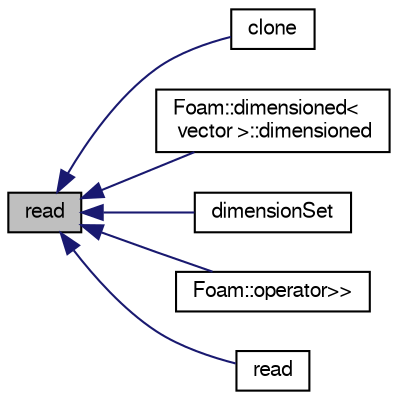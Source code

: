 digraph "read"
{
  bgcolor="transparent";
  edge [fontname="FreeSans",fontsize="10",labelfontname="FreeSans",labelfontsize="10"];
  node [fontname="FreeSans",fontsize="10",shape=record];
  rankdir="LR";
  Node1053 [label="read",height=0.2,width=0.4,color="black", fillcolor="grey75", style="filled", fontcolor="black"];
  Node1053 -> Node1054 [dir="back",color="midnightblue",fontsize="10",style="solid",fontname="FreeSans"];
  Node1054 [label="clone",height=0.2,width=0.4,color="black",URL="$a26370.html#ac02e29e9c5268438e822df9e58c4e069",tooltip="Construct and return a clone. "];
  Node1053 -> Node1055 [dir="back",color="midnightblue",fontsize="10",style="solid",fontname="FreeSans"];
  Node1055 [label="Foam::dimensioned\<\l vector \>::dimensioned",height=0.2,width=0.4,color="black",URL="$a26366.html#adc701e098e9a2af11072877763e2a8d1",tooltip="Construct from an Istream with a given name and dimensions. "];
  Node1053 -> Node1056 [dir="back",color="midnightblue",fontsize="10",style="solid",fontname="FreeSans"];
  Node1056 [label="dimensionSet",height=0.2,width=0.4,color="black",URL="$a26370.html#abd672e6f6f2ddf374d3954f2c2dd2a1f",tooltip="Construct from Istream. "];
  Node1053 -> Node1057 [dir="back",color="midnightblue",fontsize="10",style="solid",fontname="FreeSans"];
  Node1057 [label="Foam::operator\>\>",height=0.2,width=0.4,color="black",URL="$a21124.html#a2228c36f34b55848e36041126b0bb9af"];
  Node1053 -> Node1058 [dir="back",color="midnightblue",fontsize="10",style="solid",fontname="FreeSans"];
  Node1058 [label="read",height=0.2,width=0.4,color="black",URL="$a26370.html#ab0354f0b66bcd5a9ce0e59711b1f3559",tooltip="Read using provided units. "];
}
